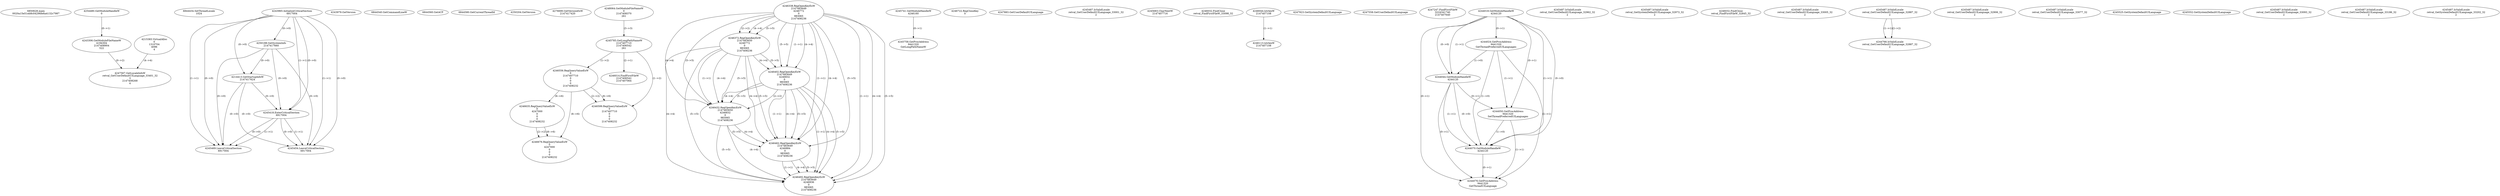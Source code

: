 // Global SCDG with merge call
digraph {
	0 [label="6850628.main
0020a15e51eb8c04296fe6a4132c7987"]
	1 [label="4254480.GetModuleHandleW
0"]
	2 [label="6844434.SetThreadLocale
1024"]
	3 [label="4243965.InitializeCriticalSection
6917004"]
	4 [label="4243979.GetVersion
"]
	5 [label="4250188.GetSystemInfo
2147417660"]
	3 -> 5 [label="(0-->0)"]
	6 [label="6844540.GetCommandLineW
"]
	7 [label="4214413.GetStartupInfoW
2147417624"]
	3 -> 7 [label="(0-->0)"]
	5 -> 7 [label="(0-->0)"]
	8 [label="6844560.GetACP
"]
	9 [label="6844580.GetCurrentThreadId
"]
	10 [label="4250204.GetVersion
"]
	11 [label="4276690.GetVersionExW
2147417420"]
	12 [label="4243306.GetModuleFileNameW
4194304
2147408904
522"]
	1 -> 12 [label="(0-->1)"]
	13 [label="4248064.GetModuleFileNameW
0
2147408370
261"]
	14 [label="4215383.VirtualAlloc
0
1310704
4096
4"]
	15 [label="4246338.RegOpenKeyExW
2147483649
4246772
0
983065
2147408236"]
	16 [label="4246372.RegOpenKeyExW
2147483650
4246772
0
983065
2147408236"]
	15 -> 16 [label="(2-->2)"]
	15 -> 16 [label="(4-->4)"]
	15 -> 16 [label="(5-->5)"]
	17 [label="4246402.RegOpenKeyExW
2147483649
4246832
0
983065
2147408236"]
	15 -> 17 [label="(1-->1)"]
	15 -> 17 [label="(4-->4)"]
	16 -> 17 [label="(4-->4)"]
	15 -> 17 [label="(5-->5)"]
	16 -> 17 [label="(5-->5)"]
	18 [label="4246432.RegOpenKeyExW
2147483650
4246832
0
983065
2147408236"]
	16 -> 18 [label="(1-->1)"]
	17 -> 18 [label="(2-->2)"]
	15 -> 18 [label="(4-->4)"]
	16 -> 18 [label="(4-->4)"]
	17 -> 18 [label="(4-->4)"]
	15 -> 18 [label="(5-->5)"]
	16 -> 18 [label="(5-->5)"]
	17 -> 18 [label="(5-->5)"]
	19 [label="4246462.RegOpenKeyExW
2147483649
4246884
0
983065
2147408236"]
	15 -> 19 [label="(1-->1)"]
	17 -> 19 [label="(1-->1)"]
	15 -> 19 [label="(4-->4)"]
	16 -> 19 [label="(4-->4)"]
	17 -> 19 [label="(4-->4)"]
	18 -> 19 [label="(4-->4)"]
	15 -> 19 [label="(5-->5)"]
	16 -> 19 [label="(5-->5)"]
	17 -> 19 [label="(5-->5)"]
	18 -> 19 [label="(5-->5)"]
	20 [label="4245741.GetModuleHandleW
4246160"]
	21 [label="4245758.GetProcAddress
9441320
GetLongPathNameW"]
	20 -> 21 [label="(0-->1)"]
	22 [label="4245785.GetLongPathNameW
2147407710
2147406542
261"]
	13 -> 22 [label="(3-->3)"]
	23 [label="4246556.RegQueryValueExW
0
2147407710
0
0
0
2147408232"]
	22 -> 23 [label="(1-->2)"]
	24 [label="4246635.RegQueryValueExW
0
4247000
0
0
0
2147408232"]
	23 -> 24 [label="(6-->6)"]
	25 [label="4246676.RegQueryValueExW
0
4247000
0
0
0
2147408232"]
	24 -> 25 [label="(2-->2)"]
	23 -> 25 [label="(6-->6)"]
	24 -> 25 [label="(6-->6)"]
	26 [label="4246722.RegCloseKey
0"]
	27 [label="4247883.GetUserDefaultUILanguage
"]
	28 [label="4245418.EnterCriticalSection
6917004"]
	3 -> 28 [label="(1-->1)"]
	3 -> 28 [label="(0-->0)"]
	5 -> 28 [label="(0-->0)"]
	7 -> 28 [label="(0-->0)"]
	29 [label="4245469.LeaveCriticalSection
6917004"]
	3 -> 29 [label="(1-->1)"]
	28 -> 29 [label="(1-->1)"]
	3 -> 29 [label="(0-->0)"]
	5 -> 29 [label="(0-->0)"]
	7 -> 29 [label="(0-->0)"]
	28 -> 29 [label="(0-->0)"]
	30 [label="4245487.IsValidLocale
retval_GetUserDefaultUILanguage_33001_32
2"]
	31 [label="4245683.CharNextW
2147407716"]
	32 [label="4246014.FindFirstFileW
2147406542
2147407064"]
	22 -> 32 [label="(2-->1)"]
	33 [label="4246032.FindClose
retval_FindFirstFileW_33098_32"]
	34 [label="4246044.lstrlenW
2147407108"]
	35 [label="4245454.LeaveCriticalSection
6917004"]
	3 -> 35 [label="(1-->1)"]
	28 -> 35 [label="(1-->1)"]
	3 -> 35 [label="(0-->0)"]
	5 -> 35 [label="(0-->0)"]
	7 -> 35 [label="(0-->0)"]
	28 -> 35 [label="(0-->0)"]
	36 [label="4247923.GetSystemDefaultUILanguage
"]
	37 [label="4247558.GetUserDefaultUILanguage
"]
	38 [label="4247567.GetLocaleInfoW
retval_GetUserDefaultUILanguage_33401_32
3
2147408268
4"]
	12 -> 38 [label="(0-->2)"]
	14 -> 38 [label="(4-->4)"]
	39 [label="4247247.FindFirstFileW
3224341740
2147407640"]
	40 [label="4244018.GetModuleHandleW
4244120"]
	41 [label="4244024.GetProcAddress
9441320
GetThreadPreferredUILanguages"]
	40 -> 41 [label="(0-->1)"]
	42 [label="4244044.GetModuleHandleW
4244120"]
	40 -> 42 [label="(1-->1)"]
	40 -> 42 [label="(0-->0)"]
	41 -> 42 [label="(1-->0)"]
	43 [label="4244050.GetProcAddress
9441320
SetThreadPreferredUILanguages"]
	40 -> 43 [label="(0-->1)"]
	41 -> 43 [label="(1-->1)"]
	42 -> 43 [label="(0-->1)"]
	44 [label="4244070.GetModuleHandleW
4244120"]
	40 -> 44 [label="(1-->1)"]
	42 -> 44 [label="(1-->1)"]
	40 -> 44 [label="(0-->0)"]
	41 -> 44 [label="(1-->0)"]
	42 -> 44 [label="(0-->0)"]
	43 -> 44 [label="(1-->0)"]
	45 [label="4244076.GetProcAddress
9441320
GetThreadUILanguage"]
	40 -> 45 [label="(0-->1)"]
	41 -> 45 [label="(1-->1)"]
	42 -> 45 [label="(0-->1)"]
	43 -> 45 [label="(1-->1)"]
	44 -> 45 [label="(0-->1)"]
	46 [label="4245487.IsValidLocale
retval_GetUserDefaultUILanguage_32962_32
2"]
	47 [label="4245487.IsValidLocale
retval_GetSystemDefaultUILanguage_32973_32
2"]
	48 [label="4246032.FindClose
retval_FindFirstFileW_32845_32"]
	49 [label="4246113.lstrlenW
2147407108"]
	34 -> 49 [label="(1-->1)"]
	50 [label="4245487.IsValidLocale
retval_GetUserDefaultUILanguage_33005_32
2"]
	51 [label="4245487.IsValidLocale
retval_GetUserDefaultUILanguage_32887_32
2"]
	52 [label="4246492.RegOpenKeyExW
2147483649
4246936
0
983065
2147408236"]
	15 -> 52 [label="(1-->1)"]
	17 -> 52 [label="(1-->1)"]
	19 -> 52 [label="(1-->1)"]
	15 -> 52 [label="(4-->4)"]
	16 -> 52 [label="(4-->4)"]
	17 -> 52 [label="(4-->4)"]
	18 -> 52 [label="(4-->4)"]
	19 -> 52 [label="(4-->4)"]
	15 -> 52 [label="(5-->5)"]
	16 -> 52 [label="(5-->5)"]
	17 -> 52 [label="(5-->5)"]
	18 -> 52 [label="(5-->5)"]
	19 -> 52 [label="(5-->5)"]
	53 [label="4245487.IsValidLocale
retval_GetUserDefaultUILanguage_32906_32
2"]
	54 [label="4246599.RegQueryValueExW
0
2147407710
0
0
0
2147408232"]
	22 -> 54 [label="(1-->2)"]
	23 -> 54 [label="(2-->2)"]
	23 -> 54 [label="(6-->6)"]
	55 [label="4245487.IsValidLocale
retval_GetUserDefaultUILanguage_33077_32
2"]
	56 [label="4244766.IsValidLocale
retval_GetUserDefaultUILanguage_32887_32
2"]
	51 -> 56 [label="(1-->1)"]
	51 -> 56 [label="(2-->2)"]
	57 [label="4245525.GetSystemDefaultUILanguage
"]
	58 [label="4245552.GetSystemDefaultUILanguage
"]
	59 [label="4245487.IsValidLocale
retval_GetUserDefaultUILanguage_33093_32
2"]
	60 [label="4245487.IsValidLocale
retval_GetUserDefaultUILanguage_33186_32
2"]
	61 [label="4245487.IsValidLocale
retval_GetSystemDefaultUILanguage_33202_32
2"]
}
